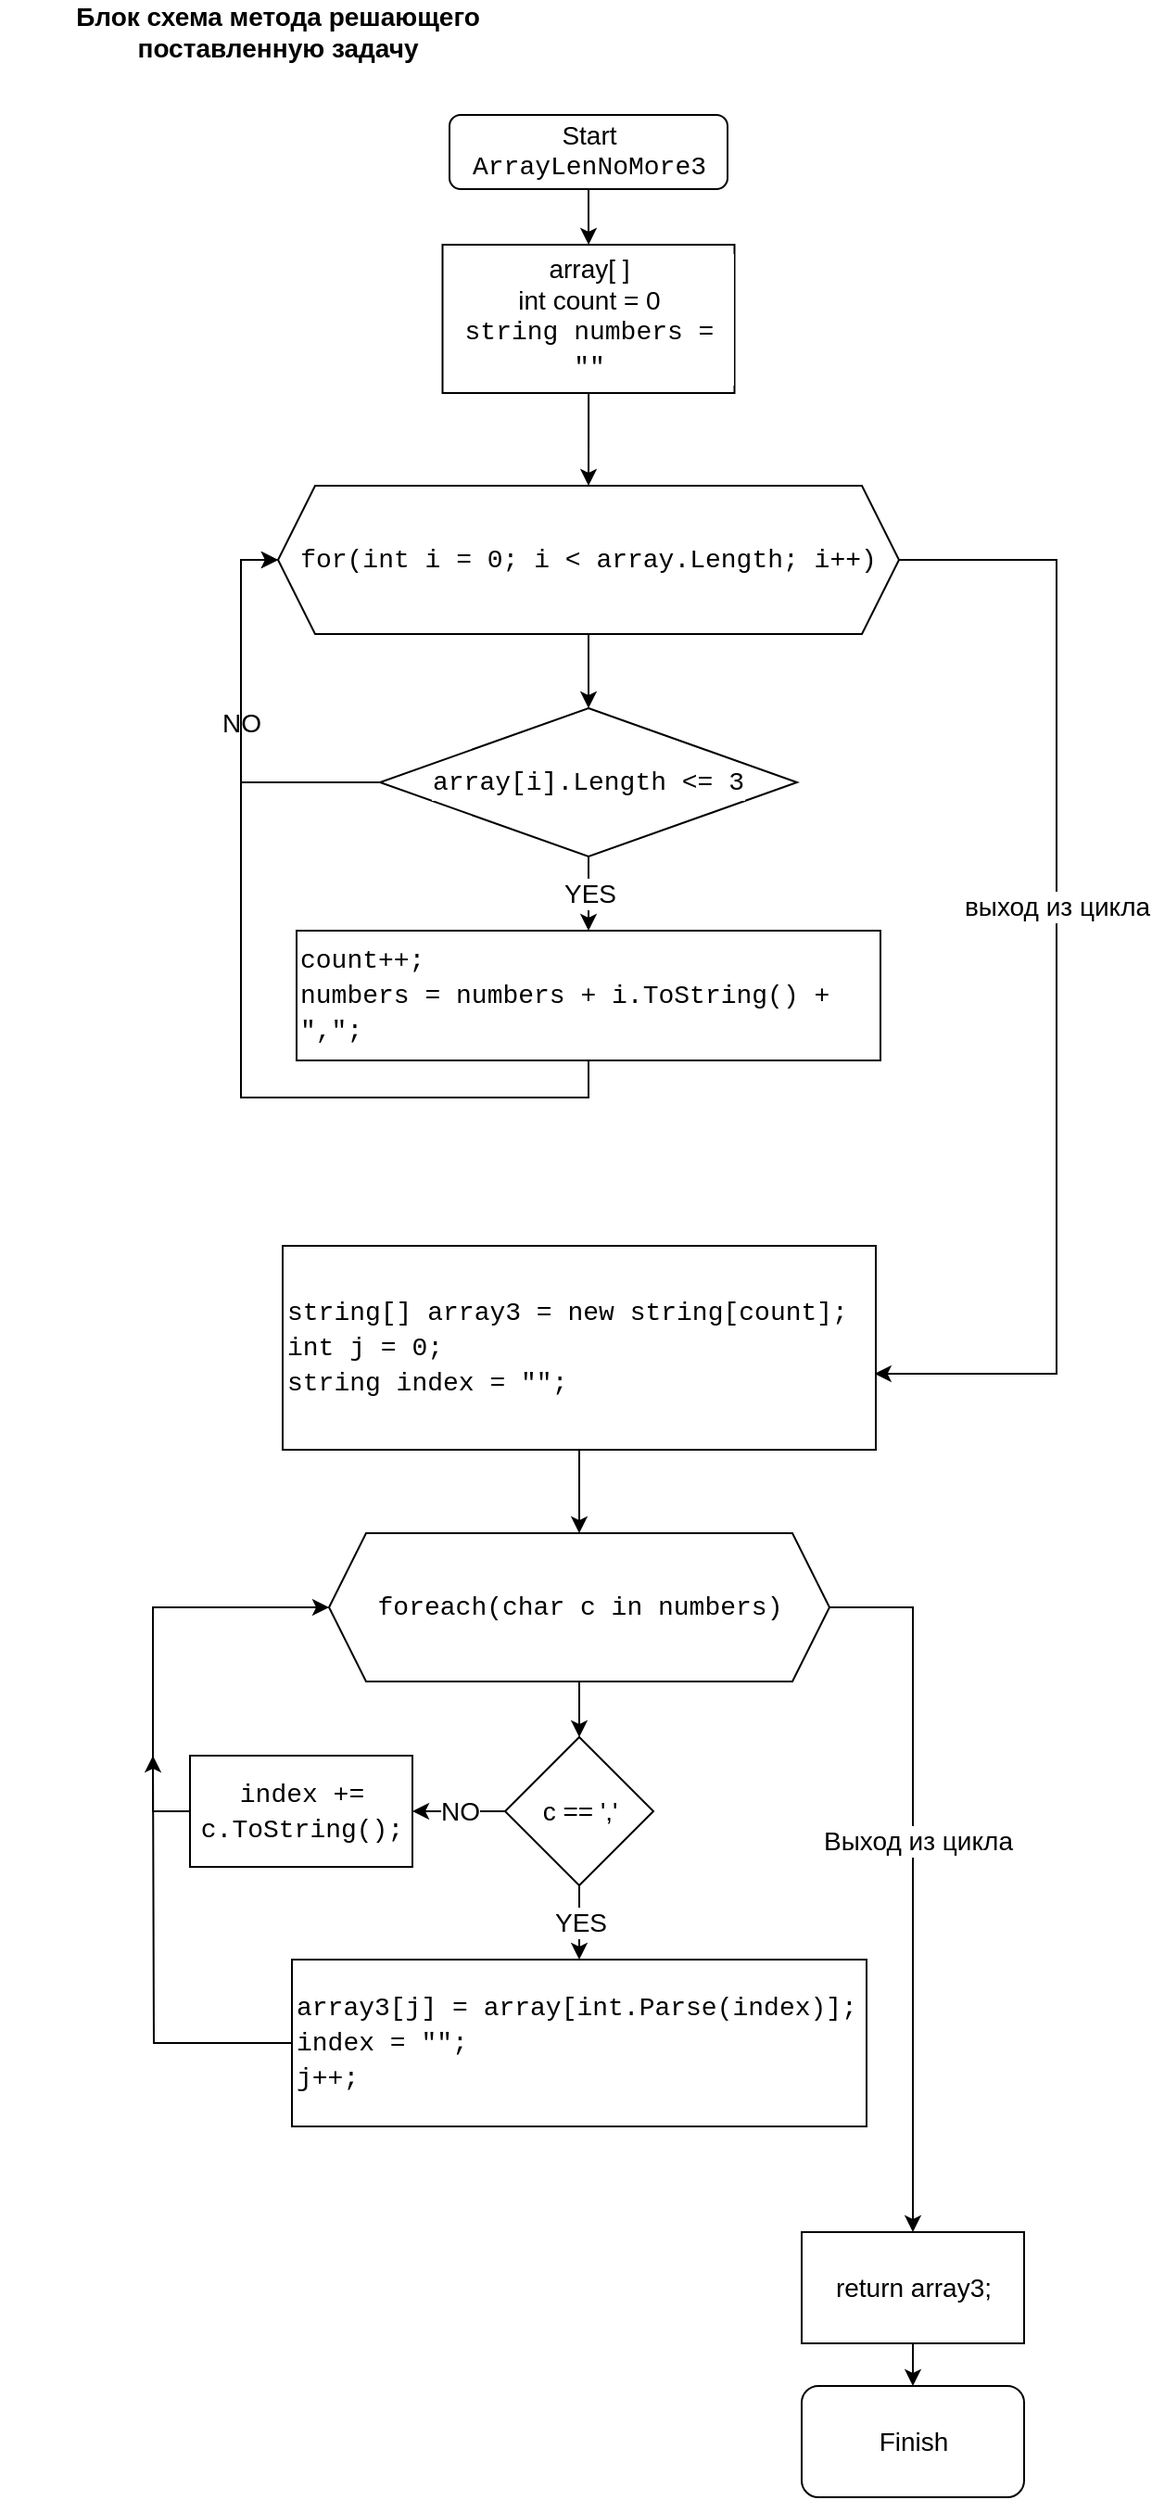<mxfile version="20.1.1" type="device"><diagram id="WheV8kmFAwfb2tN_kYAc" name="Page-1"><mxGraphModel dx="1422" dy="762" grid="1" gridSize="10" guides="1" tooltips="1" connect="1" arrows="1" fold="1" page="1" pageScale="1" pageWidth="1169" pageHeight="1654" math="0" shadow="0"><root><mxCell id="0"/><mxCell id="1" parent="0"/><mxCell id="rlpAzxHrLwEMntR10IpD-1" value="Блок схема метода решающего поставленную задачу" style="text;html=1;strokeColor=none;fillColor=none;align=center;verticalAlign=middle;whiteSpace=wrap;rounded=0;fontStyle=1;fontSize=14;" vertex="1" parent="1"><mxGeometry x="10" y="20" width="300" height="30" as="geometry"/></mxCell><mxCell id="rlpAzxHrLwEMntR10IpD-4" value="" style="edgeStyle=orthogonalEdgeStyle;rounded=0;orthogonalLoop=1;jettySize=auto;html=1;fontSize=14;fontColor=#000000;" edge="1" parent="1" source="rlpAzxHrLwEMntR10IpD-2" target="rlpAzxHrLwEMntR10IpD-3"><mxGeometry relative="1" as="geometry"/></mxCell><mxCell id="rlpAzxHrLwEMntR10IpD-2" value="&lt;div&gt;Start &lt;br&gt;&lt;/div&gt;&lt;div&gt;&lt;div style=&quot;font-family: Consolas, &amp;quot;Courier New&amp;quot;, monospace; font-weight: normal; font-size: 14px; line-height: 19px;&quot;&gt;&lt;div&gt;&lt;span style=&quot;background-color: rgb(255, 255, 255);&quot;&gt;ArrayLenNoMore3&lt;/span&gt;&lt;/div&gt;&lt;/div&gt;&lt;/div&gt;" style="rounded=1;whiteSpace=wrap;html=1;fontSize=14;" vertex="1" parent="1"><mxGeometry x="252.5" y="80" width="150" height="40" as="geometry"/></mxCell><mxCell id="rlpAzxHrLwEMntR10IpD-6" value="" style="edgeStyle=orthogonalEdgeStyle;rounded=0;orthogonalLoop=1;jettySize=auto;html=1;fontSize=14;fontColor=#000000;" edge="1" parent="1" source="rlpAzxHrLwEMntR10IpD-3" target="rlpAzxHrLwEMntR10IpD-5"><mxGeometry relative="1" as="geometry"/></mxCell><mxCell id="rlpAzxHrLwEMntR10IpD-3" value="&lt;div&gt;array[ ]&lt;/div&gt;&lt;div&gt;int count = 0&lt;/div&gt;&lt;div&gt;&lt;div style=&quot;font-family: Consolas, &amp;quot;Courier New&amp;quot;, monospace; font-weight: normal; font-size: 14px; line-height: 19px;&quot;&gt;&lt;div&gt;&lt;span style=&quot;background-color: rgb(255, 255, 255);&quot;&gt;string numbers = &quot;&quot;&lt;/span&gt;&lt;/div&gt;&lt;/div&gt;&lt;/div&gt;" style="rounded=0;whiteSpace=wrap;html=1;labelBackgroundColor=#FFFFFF;fontSize=14;fontColor=#000000;" vertex="1" parent="1"><mxGeometry x="248.75" y="150" width="157.5" height="80" as="geometry"/></mxCell><mxCell id="rlpAzxHrLwEMntR10IpD-8" style="edgeStyle=orthogonalEdgeStyle;rounded=0;orthogonalLoop=1;jettySize=auto;html=1;exitX=0.5;exitY=1;exitDx=0;exitDy=0;fontSize=14;fontColor=#000000;" edge="1" parent="1" source="rlpAzxHrLwEMntR10IpD-5" target="rlpAzxHrLwEMntR10IpD-7"><mxGeometry relative="1" as="geometry"/></mxCell><mxCell id="rlpAzxHrLwEMntR10IpD-35" style="edgeStyle=orthogonalEdgeStyle;rounded=0;orthogonalLoop=1;jettySize=auto;html=1;fontSize=14;fontColor=#000000;entryX=0.998;entryY=0.627;entryDx=0;entryDy=0;entryPerimeter=0;" edge="1" parent="1" source="rlpAzxHrLwEMntR10IpD-5" target="rlpAzxHrLwEMntR10IpD-14"><mxGeometry relative="1" as="geometry"><mxPoint x="710" y="760" as="targetPoint"/><Array as="points"><mxPoint x="580" y="320"/><mxPoint x="580" y="759"/></Array></mxGeometry></mxCell><mxCell id="rlpAzxHrLwEMntR10IpD-36" value="выход из цикла" style="edgeLabel;html=1;align=center;verticalAlign=middle;resizable=0;points=[];fontSize=14;fontColor=#000000;" vertex="1" connectable="0" parent="rlpAzxHrLwEMntR10IpD-35"><mxGeometry x="-0.126" relative="1" as="geometry"><mxPoint as="offset"/></mxGeometry></mxCell><mxCell id="rlpAzxHrLwEMntR10IpD-5" value="&lt;div style=&quot;font-family: Consolas, &amp;quot;Courier New&amp;quot;, monospace; font-weight: normal; font-size: 14px; line-height: 19px;&quot;&gt;&lt;div&gt;&lt;span style=&quot;background-color: rgb(255, 255, 255);&quot;&gt;for(int i = 0; i &amp;lt; array.Length; i++)&lt;/span&gt;&lt;/div&gt;&lt;/div&gt;" style="shape=hexagon;perimeter=hexagonPerimeter2;whiteSpace=wrap;html=1;fixedSize=1;labelBackgroundColor=#FFFFFF;fontSize=14;fontColor=#000000;" vertex="1" parent="1"><mxGeometry x="160" y="280" width="335" height="80" as="geometry"/></mxCell><mxCell id="rlpAzxHrLwEMntR10IpD-10" value="YES" style="edgeStyle=orthogonalEdgeStyle;rounded=0;orthogonalLoop=1;jettySize=auto;html=1;fontSize=14;fontColor=#000000;" edge="1" parent="1" source="rlpAzxHrLwEMntR10IpD-7" target="rlpAzxHrLwEMntR10IpD-9"><mxGeometry relative="1" as="geometry"/></mxCell><mxCell id="rlpAzxHrLwEMntR10IpD-12" value="NO" style="edgeStyle=orthogonalEdgeStyle;rounded=0;orthogonalLoop=1;jettySize=auto;html=1;exitX=0;exitY=0.5;exitDx=0;exitDy=0;entryX=0;entryY=0.5;entryDx=0;entryDy=0;fontSize=14;fontColor=#000000;" edge="1" parent="1" source="rlpAzxHrLwEMntR10IpD-7" target="rlpAzxHrLwEMntR10IpD-5"><mxGeometry relative="1" as="geometry"/></mxCell><mxCell id="rlpAzxHrLwEMntR10IpD-7" value="&lt;div style=&quot;font-family: Consolas, &amp;quot;Courier New&amp;quot;, monospace; font-weight: normal; font-size: 14px; line-height: 19px;&quot;&gt;&lt;div&gt;&lt;span style=&quot;background-color: transparent;&quot;&gt;array[i].Length &amp;lt;= 3&lt;/span&gt;&lt;/div&gt;&lt;/div&gt;" style="rhombus;whiteSpace=wrap;html=1;labelBackgroundColor=#FFFFFF;fontSize=14;fontColor=#000000;" vertex="1" parent="1"><mxGeometry x="215" y="400" width="225" height="80" as="geometry"/></mxCell><mxCell id="rlpAzxHrLwEMntR10IpD-13" style="edgeStyle=orthogonalEdgeStyle;rounded=0;orthogonalLoop=1;jettySize=auto;html=1;exitX=0.5;exitY=1;exitDx=0;exitDy=0;entryX=0;entryY=0.5;entryDx=0;entryDy=0;fontSize=14;fontColor=#000000;" edge="1" parent="1" source="rlpAzxHrLwEMntR10IpD-9" target="rlpAzxHrLwEMntR10IpD-5"><mxGeometry relative="1" as="geometry"/></mxCell><mxCell id="rlpAzxHrLwEMntR10IpD-9" value="&lt;div style=&quot;font-family: Consolas, &amp;quot;Courier New&amp;quot;, monospace; font-weight: normal; font-size: 14px; line-height: 19px;&quot; align=&quot;left&quot;&gt;&lt;div&gt;&lt;span style=&quot;background-color: rgb(255, 255, 255);&quot;&gt;count++;&lt;/span&gt;&lt;/div&gt;&lt;div&gt;&lt;span style=&quot;background-color: rgb(255, 255, 255);&quot;&gt;numbers = numbers + &lt;/span&gt;&lt;span style=&quot;background-color: rgb(255, 255, 255);&quot;&gt;i.ToString() + &quot;,&quot;;&lt;/span&gt;&lt;span style=&quot;background-color: rgb(255, 255, 255);&quot;&gt;&lt;/span&gt;&lt;/div&gt;&lt;/div&gt;" style="rounded=0;whiteSpace=wrap;html=1;labelBackgroundColor=none;fontSize=14;fontColor=#000000;align=left;" vertex="1" parent="1"><mxGeometry x="170" y="520" width="315" height="70" as="geometry"/></mxCell><mxCell id="rlpAzxHrLwEMntR10IpD-18" value="" style="edgeStyle=orthogonalEdgeStyle;rounded=0;orthogonalLoop=1;jettySize=auto;html=1;fontSize=14;fontColor=#000000;" edge="1" parent="1" source="rlpAzxHrLwEMntR10IpD-14" target="rlpAzxHrLwEMntR10IpD-17"><mxGeometry relative="1" as="geometry"/></mxCell><mxCell id="rlpAzxHrLwEMntR10IpD-14" value="&lt;div style=&quot;font-family: Consolas, &amp;quot;Courier New&amp;quot;, monospace; font-weight: normal; font-size: 14px; line-height: 19px;&quot; align=&quot;left&quot;&gt;&lt;div&gt;&lt;span style=&quot;background-color: rgb(255, 255, 255);&quot;&gt;string[] array3 = new string[count];&lt;/span&gt;&lt;/div&gt;&lt;div&gt;&lt;span style=&quot;background-color: rgb(255, 255, 255);&quot;&gt;int j = 0;&lt;/span&gt;&lt;/div&gt;&lt;div&gt;&lt;span style=&quot;background-color: rgb(255, 255, 255);&quot;&gt;string index = &quot;&quot;;&lt;/span&gt;&lt;/div&gt;&lt;/div&gt;" style="rounded=0;whiteSpace=wrap;html=1;labelBackgroundColor=#FFFFFF;fontSize=14;fontColor=#000000;align=left;" vertex="1" parent="1"><mxGeometry x="162.5" y="690" width="320" height="110" as="geometry"/></mxCell><mxCell id="rlpAzxHrLwEMntR10IpD-20" style="edgeStyle=orthogonalEdgeStyle;rounded=0;orthogonalLoop=1;jettySize=auto;html=1;exitX=0.5;exitY=1;exitDx=0;exitDy=0;entryX=0.5;entryY=0;entryDx=0;entryDy=0;fontSize=14;fontColor=#000000;" edge="1" parent="1" source="rlpAzxHrLwEMntR10IpD-17" target="rlpAzxHrLwEMntR10IpD-19"><mxGeometry relative="1" as="geometry"/></mxCell><mxCell id="rlpAzxHrLwEMntR10IpD-31" style="edgeStyle=orthogonalEdgeStyle;rounded=0;orthogonalLoop=1;jettySize=auto;html=1;exitX=1;exitY=0.5;exitDx=0;exitDy=0;fontSize=14;fontColor=#000000;" edge="1" parent="1" source="rlpAzxHrLwEMntR10IpD-17" target="rlpAzxHrLwEMntR10IpD-30"><mxGeometry relative="1" as="geometry"/></mxCell><mxCell id="rlpAzxHrLwEMntR10IpD-32" value="Выход из цикла" style="edgeLabel;html=1;align=center;verticalAlign=middle;resizable=0;points=[];fontSize=14;fontColor=#000000;" vertex="1" connectable="0" parent="rlpAzxHrLwEMntR10IpD-31"><mxGeometry x="-0.105" y="2" relative="1" as="geometry"><mxPoint as="offset"/></mxGeometry></mxCell><mxCell id="rlpAzxHrLwEMntR10IpD-17" value="&lt;div style=&quot;font-family: Consolas, &amp;quot;Courier New&amp;quot;, monospace; font-weight: normal; font-size: 14px; line-height: 19px;&quot;&gt;&lt;div&gt;&lt;span style=&quot;background-color: rgb(255, 255, 255);&quot;&gt;foreach(char c in numbers)&lt;/span&gt;&lt;/div&gt;&lt;/div&gt;" style="shape=hexagon;perimeter=hexagonPerimeter2;whiteSpace=wrap;html=1;fixedSize=1;labelBackgroundColor=#FFFFFF;fontSize=14;fontColor=#000000;" vertex="1" parent="1"><mxGeometry x="187.5" y="845" width="270" height="80" as="geometry"/></mxCell><mxCell id="rlpAzxHrLwEMntR10IpD-26" value="YES" style="edgeStyle=orthogonalEdgeStyle;rounded=0;orthogonalLoop=1;jettySize=auto;html=1;fontSize=14;fontColor=#000000;" edge="1" parent="1" source="rlpAzxHrLwEMntR10IpD-19" target="rlpAzxHrLwEMntR10IpD-22"><mxGeometry relative="1" as="geometry"/></mxCell><mxCell id="rlpAzxHrLwEMntR10IpD-27" value="NO" style="edgeStyle=orthogonalEdgeStyle;rounded=0;orthogonalLoop=1;jettySize=auto;html=1;fontSize=14;fontColor=#000000;" edge="1" parent="1" source="rlpAzxHrLwEMntR10IpD-19" target="rlpAzxHrLwEMntR10IpD-25"><mxGeometry relative="1" as="geometry"/></mxCell><mxCell id="rlpAzxHrLwEMntR10IpD-19" value="с == ','" style="rhombus;whiteSpace=wrap;html=1;labelBackgroundColor=#FFFFFF;fontSize=14;fontColor=#000000;" vertex="1" parent="1"><mxGeometry x="282.5" y="955" width="80" height="80" as="geometry"/></mxCell><mxCell id="rlpAzxHrLwEMntR10IpD-29" style="edgeStyle=orthogonalEdgeStyle;rounded=0;orthogonalLoop=1;jettySize=auto;html=1;exitX=0;exitY=0.5;exitDx=0;exitDy=0;fontSize=14;fontColor=#000000;" edge="1" parent="1" source="rlpAzxHrLwEMntR10IpD-22"><mxGeometry relative="1" as="geometry"><mxPoint x="92.5" y="965" as="targetPoint"/></mxGeometry></mxCell><mxCell id="rlpAzxHrLwEMntR10IpD-22" value="&lt;div style=&quot;font-family: Consolas, &amp;quot;Courier New&amp;quot;, monospace; font-weight: normal; font-size: 14px; line-height: 19px;&quot; align=&quot;left&quot;&gt;&lt;div&gt;&lt;span style=&quot;background-color: rgb(255, 255, 255);&quot;&gt;array3[j] = array[int.Parse(index)];&lt;/span&gt;&lt;/div&gt;&lt;div&gt;&lt;span style=&quot;background-color: rgb(255, 255, 255);&quot;&gt;index = &quot;&quot;;&lt;/span&gt;&lt;/div&gt;&lt;div&gt;&lt;span style=&quot;background-color: rgb(255, 255, 255);&quot;&gt;j++;&lt;/span&gt;&lt;/div&gt;&lt;/div&gt;" style="rounded=0;whiteSpace=wrap;html=1;labelBackgroundColor=#FFFFFF;fontSize=14;fontColor=#000000;align=left;" vertex="1" parent="1"><mxGeometry x="167.5" y="1075" width="310" height="90" as="geometry"/></mxCell><mxCell id="rlpAzxHrLwEMntR10IpD-28" style="edgeStyle=orthogonalEdgeStyle;rounded=0;orthogonalLoop=1;jettySize=auto;html=1;exitX=0;exitY=0.5;exitDx=0;exitDy=0;entryX=0;entryY=0.5;entryDx=0;entryDy=0;fontSize=14;fontColor=#000000;" edge="1" parent="1" source="rlpAzxHrLwEMntR10IpD-25" target="rlpAzxHrLwEMntR10IpD-17"><mxGeometry relative="1" as="geometry"/></mxCell><mxCell id="rlpAzxHrLwEMntR10IpD-25" value="&lt;div style=&quot;font-family: Consolas, &amp;quot;Courier New&amp;quot;, monospace; font-weight: normal; font-size: 14px; line-height: 19px;&quot;&gt;&lt;div&gt;&lt;span style=&quot;background-color: rgb(255, 255, 255);&quot;&gt;index += c.ToString();&lt;/span&gt;&lt;/div&gt;&lt;/div&gt;" style="rounded=0;whiteSpace=wrap;html=1;labelBackgroundColor=#FFFFFF;fontSize=14;fontColor=#000000;" vertex="1" parent="1"><mxGeometry x="112.5" y="965" width="120" height="60" as="geometry"/></mxCell><mxCell id="rlpAzxHrLwEMntR10IpD-34" value="" style="edgeStyle=orthogonalEdgeStyle;rounded=0;orthogonalLoop=1;jettySize=auto;html=1;fontSize=14;fontColor=#000000;" edge="1" parent="1" source="rlpAzxHrLwEMntR10IpD-30" target="rlpAzxHrLwEMntR10IpD-33"><mxGeometry relative="1" as="geometry"/></mxCell><mxCell id="rlpAzxHrLwEMntR10IpD-30" value="return array3;" style="rounded=0;whiteSpace=wrap;html=1;labelBackgroundColor=#FFFFFF;fontSize=14;fontColor=#000000;" vertex="1" parent="1"><mxGeometry x="442.5" y="1222" width="120" height="60" as="geometry"/></mxCell><mxCell id="rlpAzxHrLwEMntR10IpD-33" value="Finish" style="rounded=1;whiteSpace=wrap;html=1;labelBackgroundColor=#FFFFFF;fontSize=14;fontColor=#000000;" vertex="1" parent="1"><mxGeometry x="442.5" y="1305" width="120" height="60" as="geometry"/></mxCell></root></mxGraphModel></diagram></mxfile>